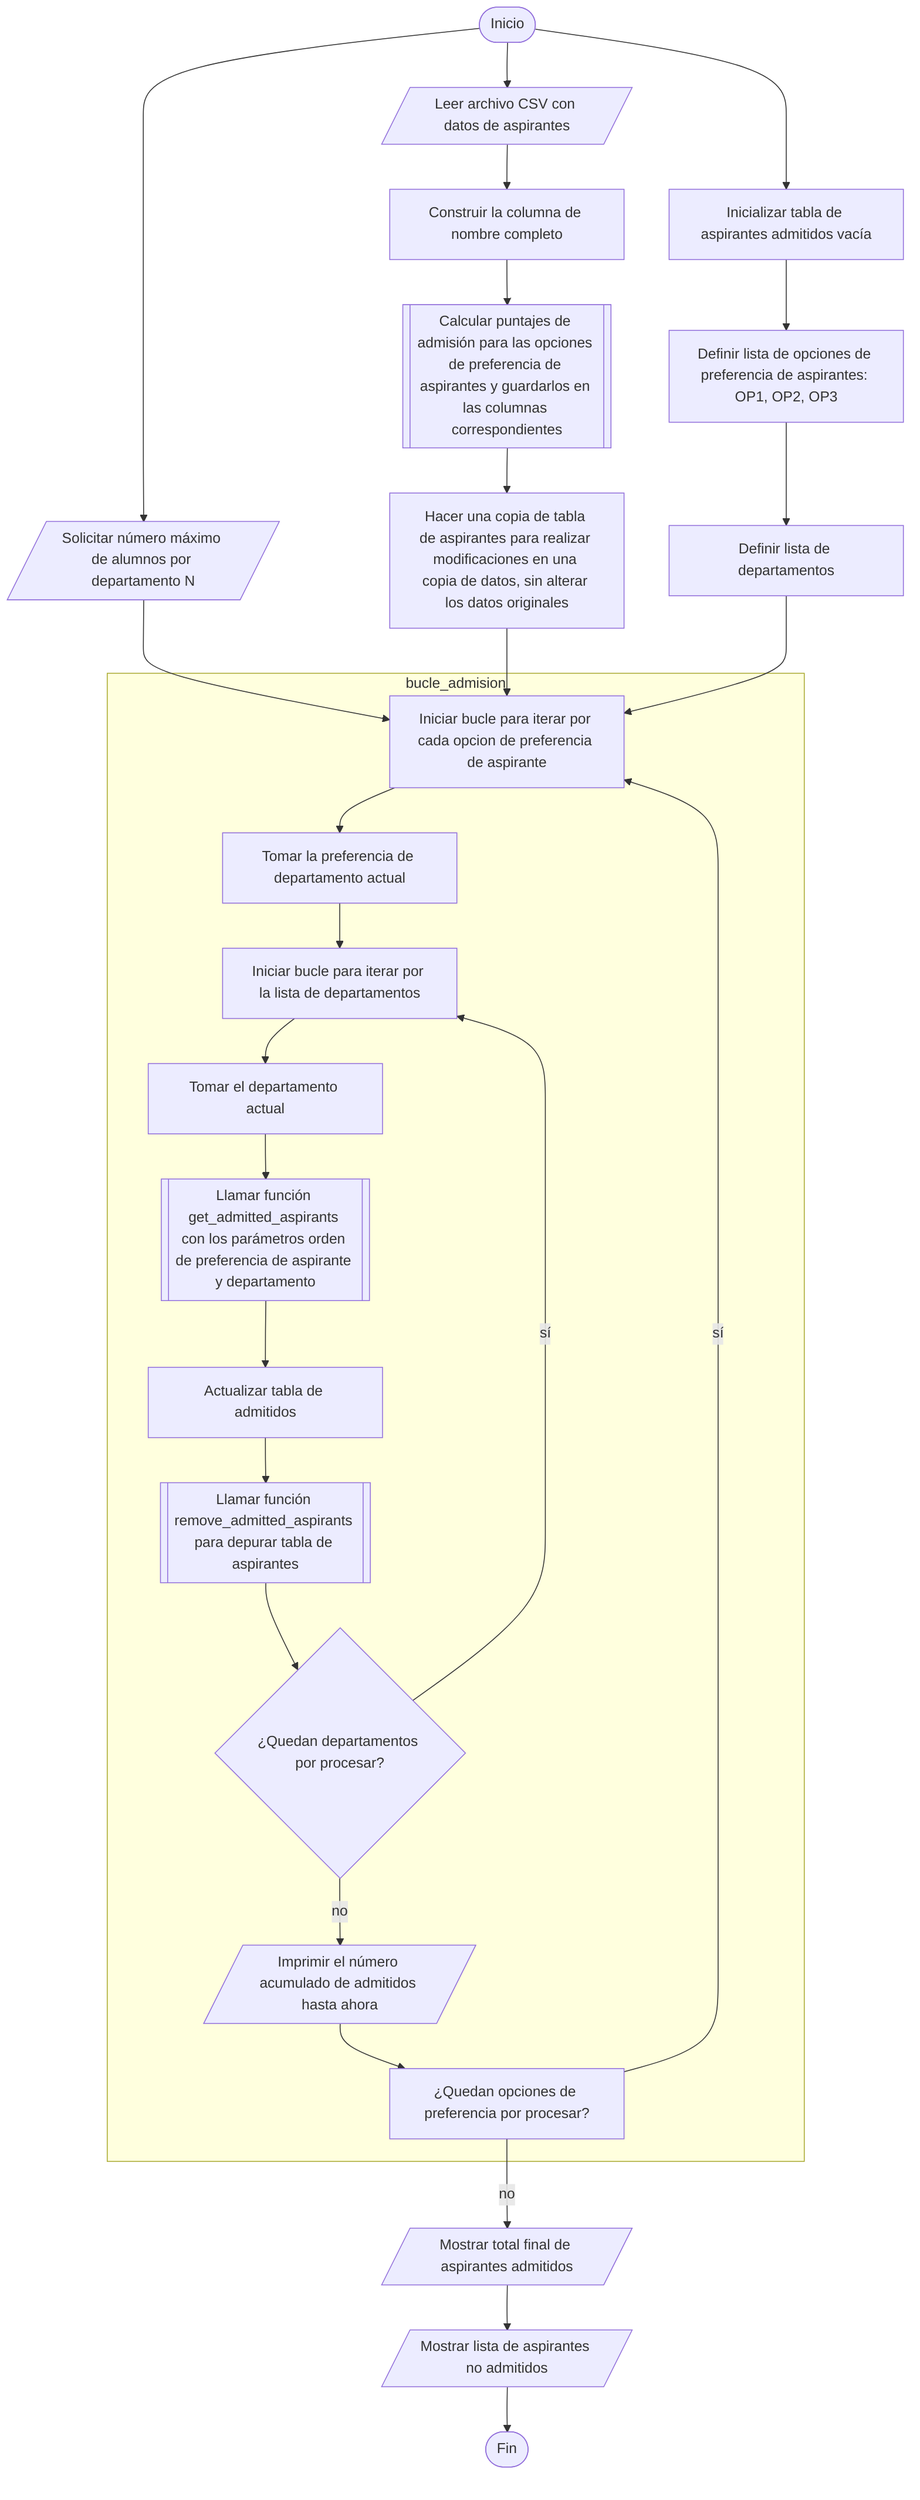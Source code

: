 flowchart TD

A([Inicio]) --> B[/Leer archivo CSV con datos de aspirantes/]
A --> C[/Solicitar número máximo de alumnos por departamento N/]
A --> D[Inicializar tabla de aspirantes admitidos vacía]
B --> B1[Construir la columna de nombre completo]
B1 --> B2[[Calcular puntajes de admisión para las opciones de preferencia de aspirantes y guardarlos en las columnas correspondientes]]
B2 --> E[Hacer una copia de tabla de aspirantes para realizar modificaciones en una copia de datos, sin alterar los datos originales]
D --> F1[Definir lista de opciones de preferencia de aspirantes: OP1, OP2, OP3]
F1 --> F[Definir lista de departamentos]
C --> G
E --> G
F --> G
subgraph bucle_admision
G[Iniciar bucle para iterar por cada opcion de preferencia de aspirante] --> H[Tomar la preferencia de departamento actual]
H --> I[Iniciar bucle para iterar por la lista de departamentos]
I --> J[Tomar el departamento actual]
J --> K[[Llamar función get_admitted_aspirants con los parámetros orden de preferencia de aspirante y departamento]]
K --> L[Actualizar tabla de admitidos]
L --> M[[Llamar función remove_admitted_aspirants para depurar tabla de aspirantes]]
M --> N{¿Quedan departamentos por procesar?}
N -- sí --> I
N -- no --> O[/Imprimir el número acumulado de admitidos hasta ahora/]
O --> P[¿Quedan opciones de preferencia por procesar?]
P -- sí --> G
end
P -- no --> Q[/Mostrar total final de aspirantes admitidos/]
Q --> R[/Mostrar lista de aspirantes no admitidos/]
R --> S([Fin])